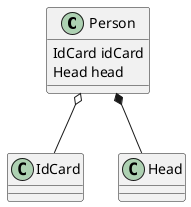 @startuml
'https://plantuml.com/class-diagram


Person o-- IdCard
Person *-- Head


class Person{
    IdCard idCard
    Head head
}

class IdCard{}
class Head{}
@enduml